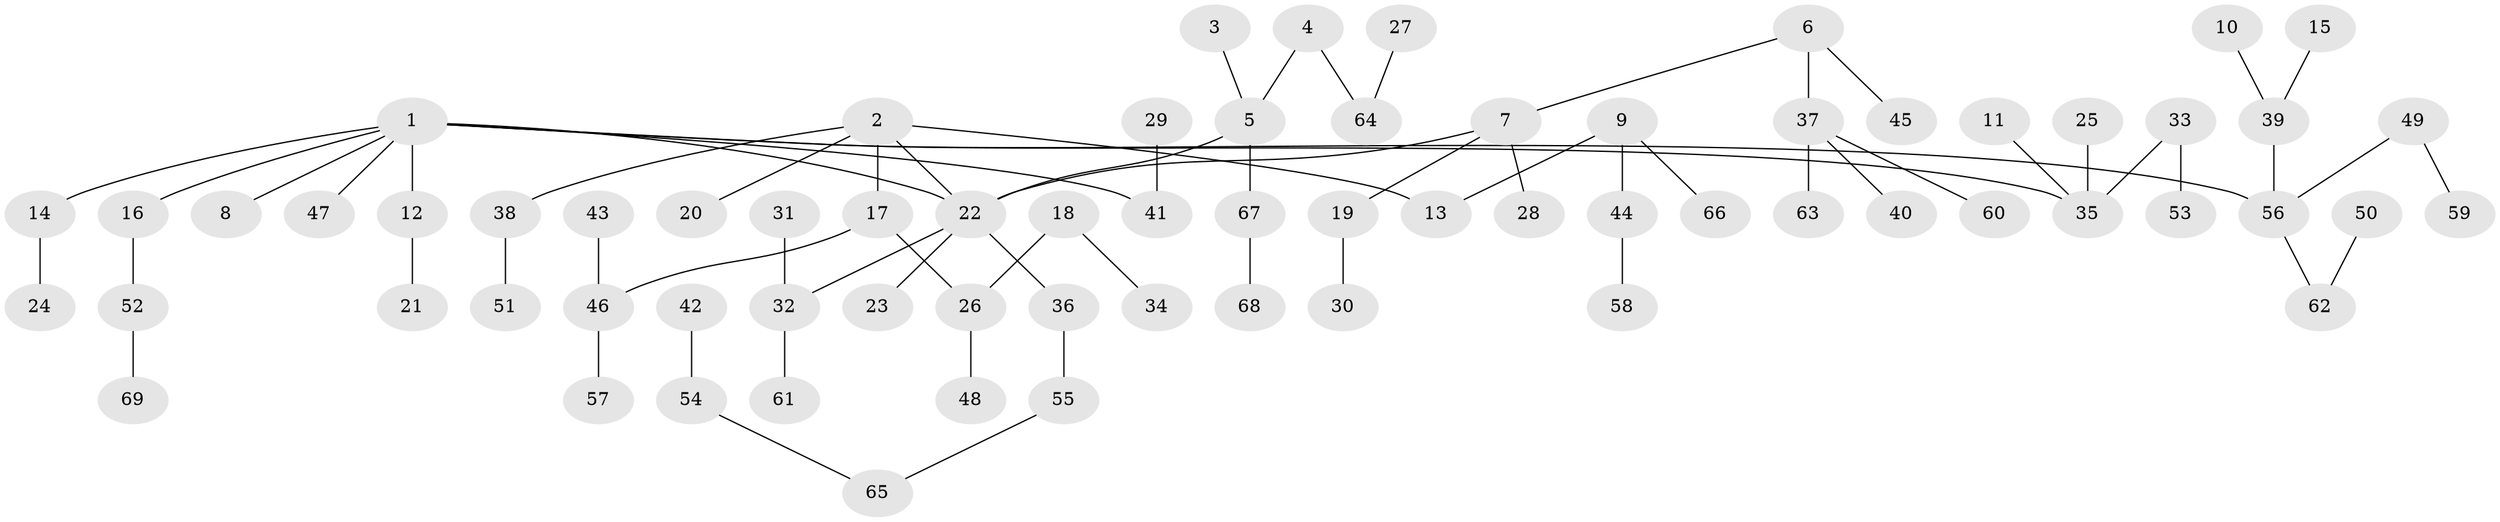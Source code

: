 // original degree distribution, {5: 0.036231884057971016, 4: 0.07246376811594203, 3: 0.16666666666666666, 8: 0.007246376811594203, 2: 0.2391304347826087, 1: 0.4782608695652174}
// Generated by graph-tools (version 1.1) at 2025/26/03/09/25 03:26:24]
// undirected, 69 vertices, 68 edges
graph export_dot {
graph [start="1"]
  node [color=gray90,style=filled];
  1;
  2;
  3;
  4;
  5;
  6;
  7;
  8;
  9;
  10;
  11;
  12;
  13;
  14;
  15;
  16;
  17;
  18;
  19;
  20;
  21;
  22;
  23;
  24;
  25;
  26;
  27;
  28;
  29;
  30;
  31;
  32;
  33;
  34;
  35;
  36;
  37;
  38;
  39;
  40;
  41;
  42;
  43;
  44;
  45;
  46;
  47;
  48;
  49;
  50;
  51;
  52;
  53;
  54;
  55;
  56;
  57;
  58;
  59;
  60;
  61;
  62;
  63;
  64;
  65;
  66;
  67;
  68;
  69;
  1 -- 8 [weight=1.0];
  1 -- 12 [weight=1.0];
  1 -- 14 [weight=1.0];
  1 -- 16 [weight=1.0];
  1 -- 22 [weight=1.0];
  1 -- 35 [weight=1.0];
  1 -- 41 [weight=1.0];
  1 -- 47 [weight=1.0];
  1 -- 56 [weight=1.0];
  2 -- 13 [weight=1.0];
  2 -- 17 [weight=1.0];
  2 -- 20 [weight=1.0];
  2 -- 22 [weight=1.0];
  2 -- 38 [weight=1.0];
  3 -- 5 [weight=1.0];
  4 -- 5 [weight=1.0];
  4 -- 64 [weight=1.0];
  5 -- 22 [weight=1.0];
  5 -- 67 [weight=1.0];
  6 -- 7 [weight=1.0];
  6 -- 37 [weight=1.0];
  6 -- 45 [weight=1.0];
  7 -- 19 [weight=1.0];
  7 -- 22 [weight=1.0];
  7 -- 28 [weight=1.0];
  9 -- 13 [weight=1.0];
  9 -- 44 [weight=1.0];
  9 -- 66 [weight=1.0];
  10 -- 39 [weight=1.0];
  11 -- 35 [weight=1.0];
  12 -- 21 [weight=1.0];
  14 -- 24 [weight=1.0];
  15 -- 39 [weight=1.0];
  16 -- 52 [weight=1.0];
  17 -- 26 [weight=1.0];
  17 -- 46 [weight=1.0];
  18 -- 26 [weight=1.0];
  18 -- 34 [weight=1.0];
  19 -- 30 [weight=1.0];
  22 -- 23 [weight=1.0];
  22 -- 32 [weight=1.0];
  22 -- 36 [weight=1.0];
  25 -- 35 [weight=1.0];
  26 -- 48 [weight=1.0];
  27 -- 64 [weight=1.0];
  29 -- 41 [weight=1.0];
  31 -- 32 [weight=1.0];
  32 -- 61 [weight=1.0];
  33 -- 35 [weight=1.0];
  33 -- 53 [weight=1.0];
  36 -- 55 [weight=1.0];
  37 -- 40 [weight=1.0];
  37 -- 60 [weight=1.0];
  37 -- 63 [weight=1.0];
  38 -- 51 [weight=1.0];
  39 -- 56 [weight=1.0];
  42 -- 54 [weight=1.0];
  43 -- 46 [weight=1.0];
  44 -- 58 [weight=1.0];
  46 -- 57 [weight=1.0];
  49 -- 56 [weight=1.0];
  49 -- 59 [weight=1.0];
  50 -- 62 [weight=1.0];
  52 -- 69 [weight=1.0];
  54 -- 65 [weight=1.0];
  55 -- 65 [weight=1.0];
  56 -- 62 [weight=1.0];
  67 -- 68 [weight=1.0];
}
